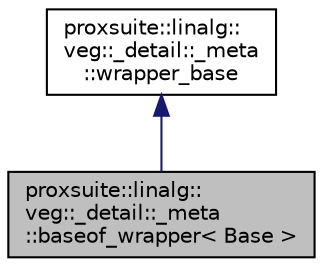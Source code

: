 digraph "proxsuite::linalg::veg::_detail::_meta::baseof_wrapper&lt; Base &gt;"
{
 // LATEX_PDF_SIZE
  bgcolor="transparent";
  edge [fontname="Helvetica",fontsize="10",labelfontname="Helvetica",labelfontsize="10"];
  node [fontname="Helvetica",fontsize="10",shape=record];
  Node1 [label="proxsuite::linalg::\lveg::_detail::_meta\l::baseof_wrapper\< Base \>",height=0.2,width=0.4,color="black", fillcolor="grey75", style="filled", fontcolor="black",tooltip=" "];
  Node2 -> Node1 [dir="back",color="midnightblue",fontsize="10",style="solid",fontname="Helvetica"];
  Node2 [label="proxsuite::linalg::\lveg::_detail::_meta\l::wrapper_base",height=0.2,width=0.4,color="black",URL="$structproxsuite_1_1linalg_1_1veg_1_1__detail_1_1__meta_1_1wrapper__base.html",tooltip=" "];
}
